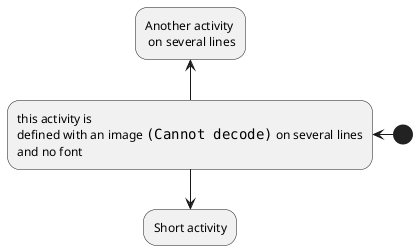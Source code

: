 {
  "sha1": "g5z7bpuszdavgihigsb2nzfpazbytxd",
  "insertion": {
    "when": "2024-06-01T09:03:07.233Z",
    "user": "plantuml@gmail.com"
  }
}
@startuml
(*) -left-> "this activity is
	defined with an image <img:HelloWorld.png> on several lines
	and no font" as A1

-up-> "Another activity\n on several lines"

A1 --> "Short activity"
@enduml
